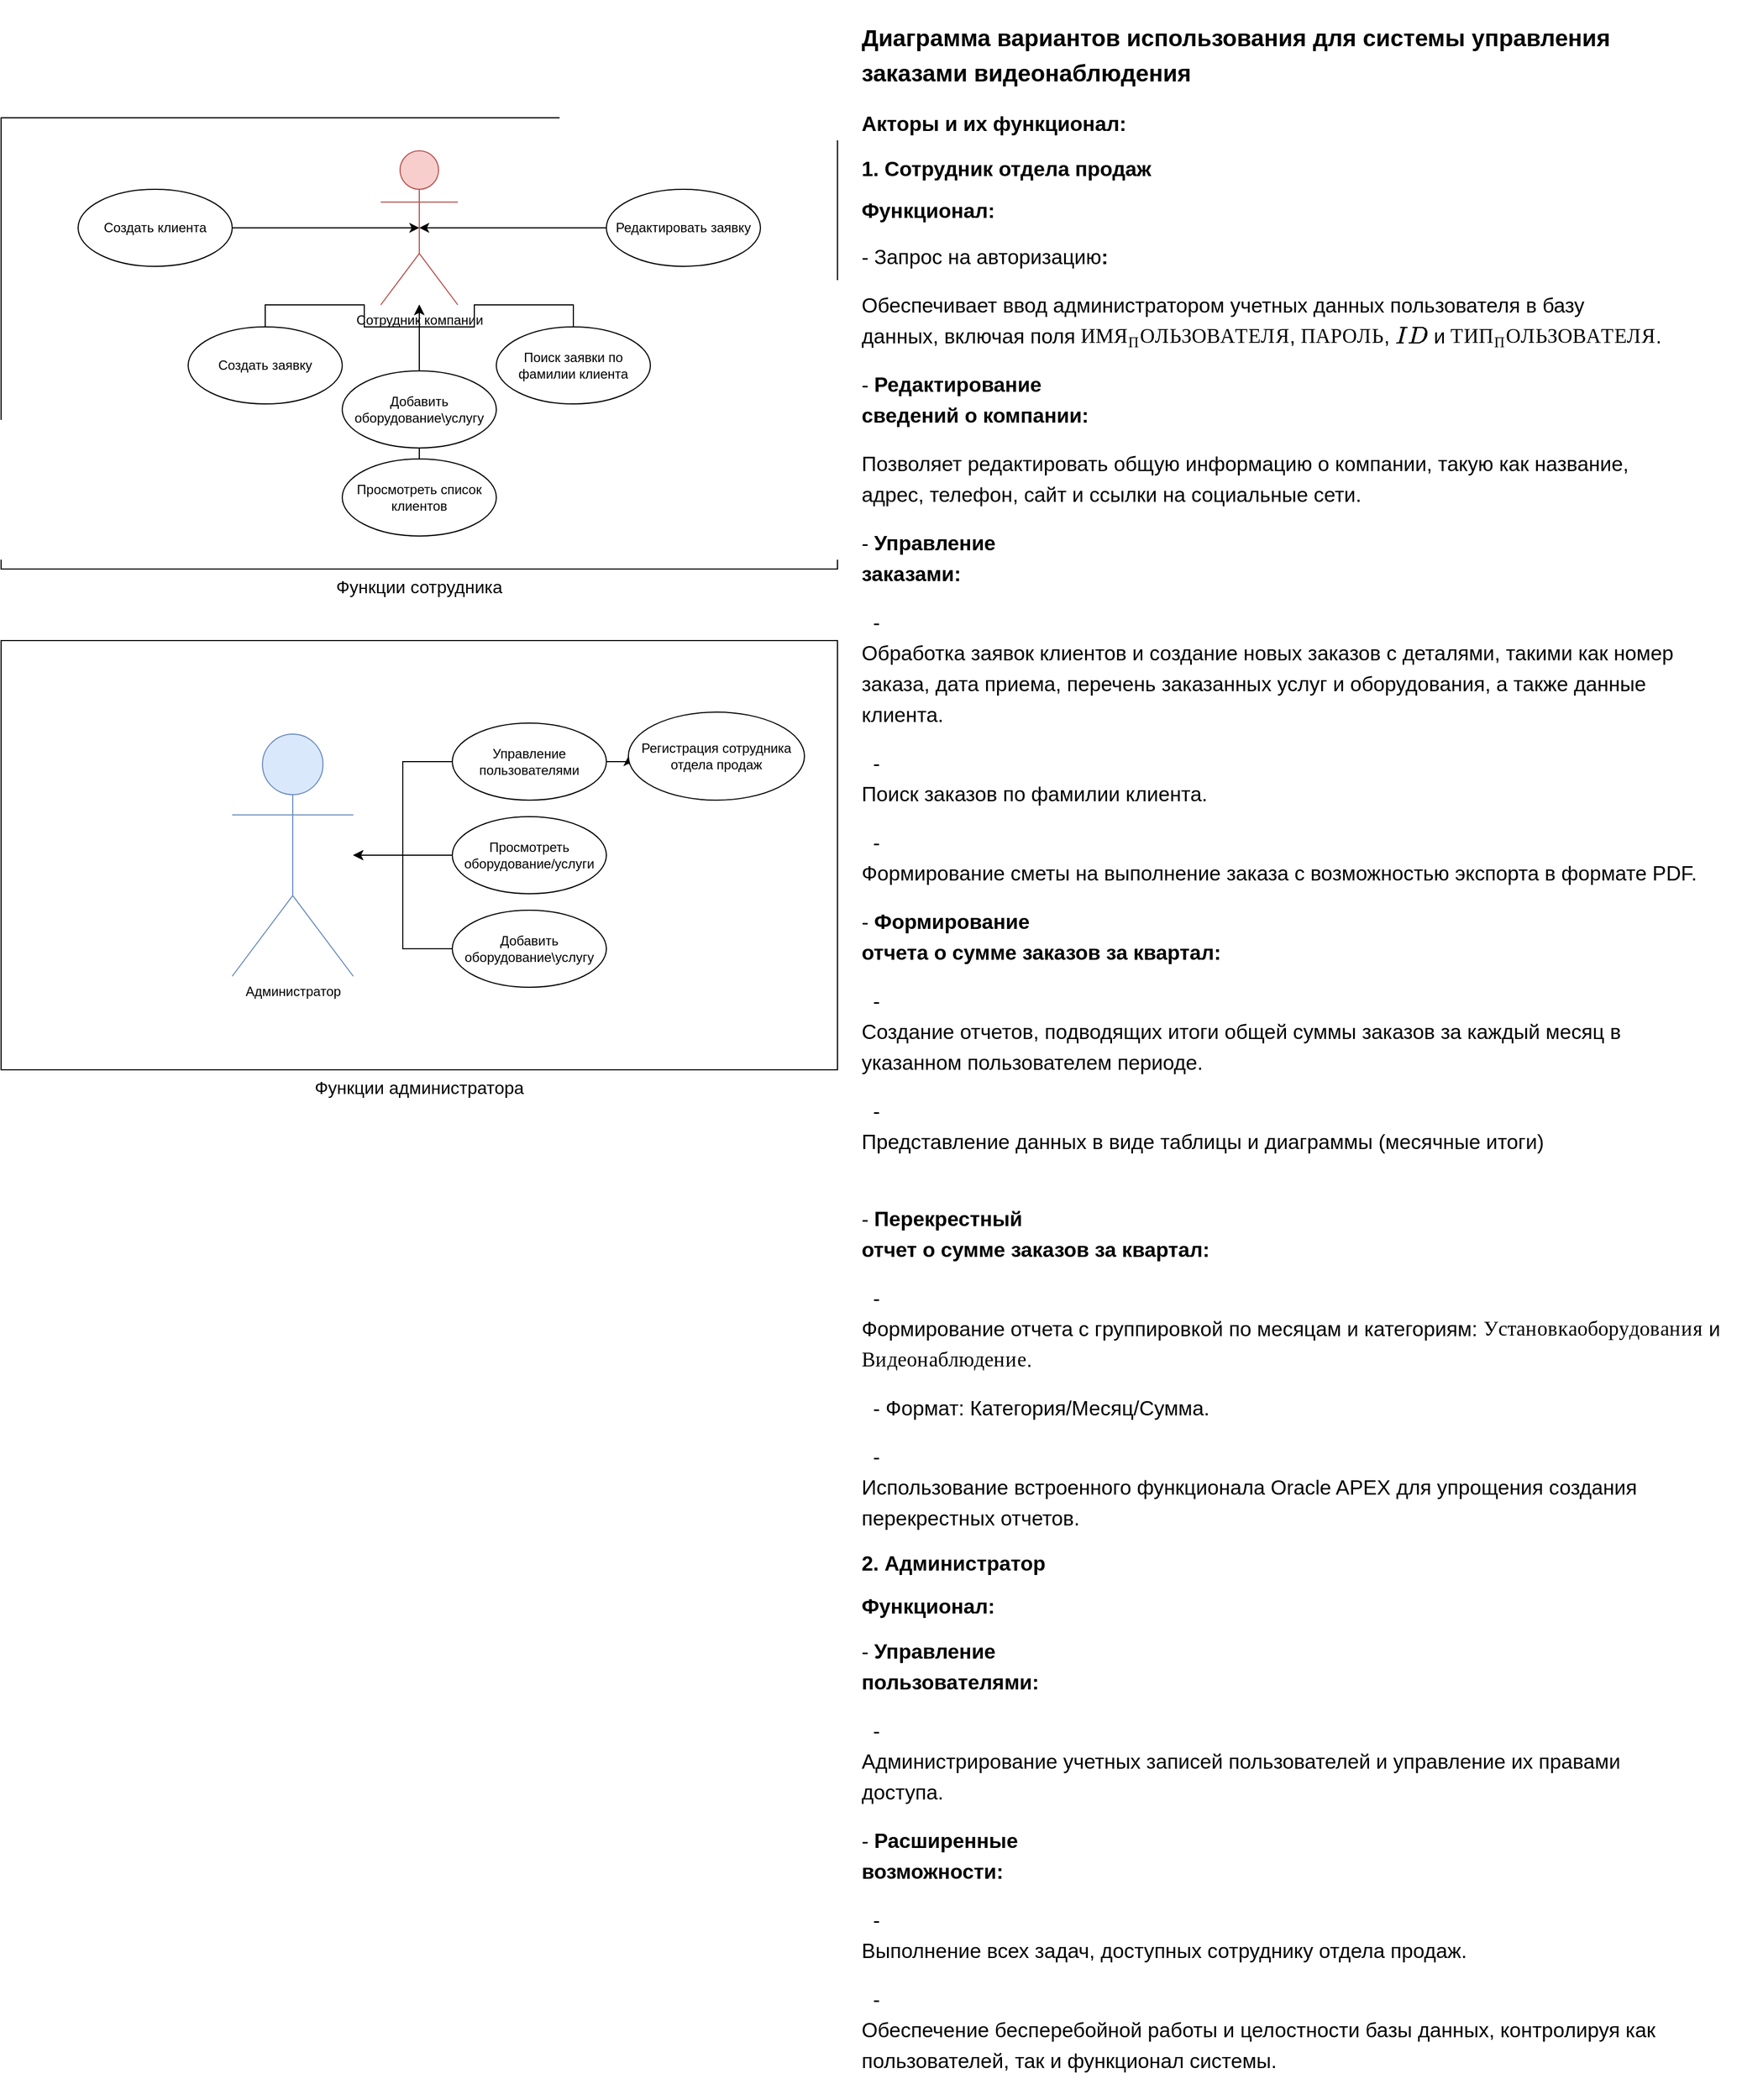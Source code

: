 <mxfile version="25.0.1">
  <diagram name="Страница — 1" id="PVugiQpbwFdGh3HvbZJp">
    <mxGraphModel dx="881" dy="1618" grid="1" gridSize="10" guides="1" tooltips="1" connect="1" arrows="1" fold="1" page="1" pageScale="1" pageWidth="827" pageHeight="1169" math="0" shadow="0">
      <root>
        <mxCell id="0" />
        <mxCell id="1" parent="0" />
        <mxCell id="kyWfykQ2zABLwTMB3iNx-63" value="&lt;span style=&quot;font-size: 16px;&quot;&gt;Функции администратора&lt;/span&gt;" style="html=1;whiteSpace=wrap;labelPosition=center;verticalLabelPosition=bottom;align=center;verticalAlign=top;" parent="1" vertex="1">
          <mxGeometry x="100" y="505" width="760" height="390" as="geometry" />
        </mxCell>
        <mxCell id="kyWfykQ2zABLwTMB3iNx-62" value="Функции сотрудника" style="html=1;whiteSpace=wrap;labelPosition=center;verticalLabelPosition=bottom;align=center;verticalAlign=top;fontSize=16;" parent="1" vertex="1">
          <mxGeometry x="100" y="30" width="760" height="410" as="geometry" />
        </mxCell>
        <mxCell id="kyWfykQ2zABLwTMB3iNx-1" value="Сотрудник компании" style="shape=umlActor;verticalLabelPosition=bottom;verticalAlign=top;html=1;outlineConnect=0;fillColor=#f8cecc;strokeColor=#b85450;" parent="1" vertex="1">
          <mxGeometry x="445" y="60" width="70" height="140" as="geometry" />
        </mxCell>
        <mxCell id="kyWfykQ2zABLwTMB3iNx-2" value="Администратор" style="shape=umlActor;verticalLabelPosition=bottom;verticalAlign=top;html=1;outlineConnect=0;fillColor=#dae8fc;strokeColor=#6c8ebf;" parent="1" vertex="1">
          <mxGeometry x="310" y="590" width="110" height="220" as="geometry" />
        </mxCell>
        <mxCell id="kyWfykQ2zABLwTMB3iNx-45" style="edgeStyle=orthogonalEdgeStyle;rounded=0;orthogonalLoop=1;jettySize=auto;html=1;exitX=0.5;exitY=0;exitDx=0;exitDy=0;" parent="1" source="kyWfykQ2zABLwTMB3iNx-5" target="kyWfykQ2zABLwTMB3iNx-1" edge="1">
          <mxGeometry relative="1" as="geometry" />
        </mxCell>
        <mxCell id="kyWfykQ2zABLwTMB3iNx-6" value="Создать клиента" style="ellipse;whiteSpace=wrap;html=1;" parent="1" vertex="1">
          <mxGeometry x="170" y="95" width="140" height="70" as="geometry" />
        </mxCell>
        <mxCell id="kyWfykQ2zABLwTMB3iNx-52" style="edgeStyle=orthogonalEdgeStyle;rounded=0;orthogonalLoop=1;jettySize=auto;html=1;exitX=0.5;exitY=0;exitDx=0;exitDy=0;" parent="1" source="kyWfykQ2zABLwTMB3iNx-7" target="kyWfykQ2zABLwTMB3iNx-1" edge="1">
          <mxGeometry relative="1" as="geometry" />
        </mxCell>
        <mxCell id="kyWfykQ2zABLwTMB3iNx-7" value="Просмотреть список клиентов" style="ellipse;whiteSpace=wrap;html=1;" parent="1" vertex="1">
          <mxGeometry x="410" y="340" width="140" height="70" as="geometry" />
        </mxCell>
        <mxCell id="kyWfykQ2zABLwTMB3iNx-65" style="edgeStyle=orthogonalEdgeStyle;rounded=0;orthogonalLoop=1;jettySize=auto;html=1;exitX=0;exitY=0.5;exitDx=0;exitDy=0;entryX=0.5;entryY=0.5;entryDx=0;entryDy=0;entryPerimeter=0;" parent="1" source="kyWfykQ2zABLwTMB3iNx-8" target="kyWfykQ2zABLwTMB3iNx-1" edge="1">
          <mxGeometry relative="1" as="geometry" />
        </mxCell>
        <mxCell id="kyWfykQ2zABLwTMB3iNx-8" value="Редактировать заявку" style="ellipse;whiteSpace=wrap;html=1;" parent="1" vertex="1">
          <mxGeometry x="650" y="95" width="140" height="70" as="geometry" />
        </mxCell>
        <mxCell id="kyWfykQ2zABLwTMB3iNx-51" style="edgeStyle=orthogonalEdgeStyle;rounded=0;orthogonalLoop=1;jettySize=auto;html=1;exitX=0.5;exitY=0;exitDx=0;exitDy=0;" parent="1" source="kyWfykQ2zABLwTMB3iNx-5" target="kyWfykQ2zABLwTMB3iNx-1" edge="1">
          <mxGeometry relative="1" as="geometry" />
        </mxCell>
        <mxCell id="kyWfykQ2zABLwTMB3iNx-55" style="edgeStyle=orthogonalEdgeStyle;rounded=0;orthogonalLoop=1;jettySize=auto;html=1;exitX=0.5;exitY=0;exitDx=0;exitDy=0;" parent="1" source="kyWfykQ2zABLwTMB3iNx-9" target="kyWfykQ2zABLwTMB3iNx-1" edge="1">
          <mxGeometry relative="1" as="geometry" />
        </mxCell>
        <mxCell id="kyWfykQ2zABLwTMB3iNx-53" style="edgeStyle=orthogonalEdgeStyle;rounded=0;orthogonalLoop=1;jettySize=auto;html=1;exitX=0.5;exitY=0;exitDx=0;exitDy=0;" parent="1" source="kyWfykQ2zABLwTMB3iNx-9" target="kyWfykQ2zABLwTMB3iNx-1" edge="1">
          <mxGeometry relative="1" as="geometry" />
        </mxCell>
        <mxCell id="kyWfykQ2zABLwTMB3iNx-57" style="edgeStyle=orthogonalEdgeStyle;rounded=0;orthogonalLoop=1;jettySize=auto;html=1;exitX=0.5;exitY=0;exitDx=0;exitDy=0;" parent="1" source="kyWfykQ2zABLwTMB3iNx-10" target="kyWfykQ2zABLwTMB3iNx-1" edge="1">
          <mxGeometry relative="1" as="geometry" />
        </mxCell>
        <mxCell id="kyWfykQ2zABLwTMB3iNx-10" value="Поиск заявки по фамилии клиента" style="ellipse;whiteSpace=wrap;html=1;" parent="1" vertex="1">
          <mxGeometry x="550" y="220" width="140" height="70" as="geometry" />
        </mxCell>
        <mxCell id="kyWfykQ2zABLwTMB3iNx-58" style="edgeStyle=orthogonalEdgeStyle;rounded=0;orthogonalLoop=1;jettySize=auto;html=1;exitX=0;exitY=0.5;exitDx=0;exitDy=0;" parent="1" source="kyWfykQ2zABLwTMB3iNx-13" target="kyWfykQ2zABLwTMB3iNx-2" edge="1">
          <mxGeometry relative="1" as="geometry" />
        </mxCell>
        <mxCell id="kyWfykQ2zABLwTMB3iNx-13" value="Просмотреть оборудование/услуги" style="ellipse;whiteSpace=wrap;html=1;" parent="1" vertex="1">
          <mxGeometry x="510" y="665" width="140" height="70" as="geometry" />
        </mxCell>
        <mxCell id="kyWfykQ2zABLwTMB3iNx-59" value="" style="edgeStyle=orthogonalEdgeStyle;rounded=0;orthogonalLoop=1;jettySize=auto;html=1;" parent="1" source="kyWfykQ2zABLwTMB3iNx-14" target="kyWfykQ2zABLwTMB3iNx-2" edge="1">
          <mxGeometry relative="1" as="geometry" />
        </mxCell>
        <mxCell id="kyWfykQ2zABLwTMB3iNx-14" value="Добавить оборудование\услугу" style="ellipse;whiteSpace=wrap;html=1;" parent="1" vertex="1">
          <mxGeometry x="510" y="750" width="140" height="70" as="geometry" />
        </mxCell>
        <mxCell id="kyWfykQ2zABLwTMB3iNx-61" style="edgeStyle=orthogonalEdgeStyle;rounded=0;orthogonalLoop=1;jettySize=auto;html=1;exitX=0;exitY=0.5;exitDx=0;exitDy=0;" parent="1" source="kyWfykQ2zABLwTMB3iNx-15" target="kyWfykQ2zABLwTMB3iNx-2" edge="1">
          <mxGeometry relative="1" as="geometry">
            <Array as="points">
              <mxPoint x="465" y="615" />
              <mxPoint x="465" y="700" />
            </Array>
          </mxGeometry>
        </mxCell>
        <mxCell id="6UCJ180wbrHKzX48nUY--5" style="edgeStyle=orthogonalEdgeStyle;rounded=0;orthogonalLoop=1;jettySize=auto;html=1;exitX=1;exitY=0.5;exitDx=0;exitDy=0;" edge="1" parent="1" source="kyWfykQ2zABLwTMB3iNx-15" target="6UCJ180wbrHKzX48nUY--3">
          <mxGeometry relative="1" as="geometry" />
        </mxCell>
        <mxCell id="kyWfykQ2zABLwTMB3iNx-15" value="Управление пользователями" style="ellipse;whiteSpace=wrap;html=1;" parent="1" vertex="1">
          <mxGeometry x="510" y="580" width="140" height="70" as="geometry" />
        </mxCell>
        <mxCell id="kyWfykQ2zABLwTMB3iNx-5" value="Создать заявку" style="ellipse;whiteSpace=wrap;html=1;" parent="1" vertex="1">
          <mxGeometry x="270" y="220" width="140" height="70" as="geometry" />
        </mxCell>
        <mxCell id="kyWfykQ2zABLwTMB3iNx-9" value="Добавить оборудование\услугу" style="ellipse;whiteSpace=wrap;html=1;" parent="1" vertex="1">
          <mxGeometry x="410" y="260" width="140" height="70" as="geometry" />
        </mxCell>
        <mxCell id="kyWfykQ2zABLwTMB3iNx-64" style="edgeStyle=orthogonalEdgeStyle;rounded=0;orthogonalLoop=1;jettySize=auto;html=1;exitX=1;exitY=0.5;exitDx=0;exitDy=0;entryX=0.5;entryY=0.5;entryDx=0;entryDy=0;entryPerimeter=0;" parent="1" source="kyWfykQ2zABLwTMB3iNx-6" target="kyWfykQ2zABLwTMB3iNx-1" edge="1">
          <mxGeometry relative="1" as="geometry" />
        </mxCell>
        <mxCell id="6UCJ180wbrHKzX48nUY--2" value="&lt;p class=&quot;MsoNormal&quot; style=&quot;margin-bottom:12.0pt;text-indent:0cm&quot;&gt;&lt;b style=&quot;mso-bidi-font-weight:normal&quot;&gt;&lt;span style=&quot;font-size:16.0pt;mso-bidi-font-size:&lt;br/&gt;14.0pt;line-height:150%;mso-fareast-font-family:&amp;quot;Times New Roman&amp;quot;;color:black;&lt;br/&gt;mso-fareast-language:RU&quot;&gt;Диаграмма вариантов использования для системы управления&lt;br&gt;заказами видеонаблюдения&lt;/span&gt;&lt;/b&gt;&lt;/p&gt;&lt;p class=&quot;MsoNormal&quot; style=&quot;margin-bottom:12.0pt;text-indent:0cm&quot;&gt;&lt;b style=&quot;mso-bidi-font-weight:normal&quot;&gt;&lt;span style=&quot;font-size:14.0pt;line-height:&lt;br/&gt;150%;mso-fareast-font-family:&amp;quot;Times New Roman&amp;quot;;color:black;mso-fareast-language:&lt;br/&gt;RU&quot;&gt;Акторы и их функционал&lt;/span&gt;&lt;/b&gt;&lt;b style=&quot;mso-bidi-font-weight:normal&quot;&gt;&lt;span style=&quot;font-size:14.0pt;line-height:150%;color:black;mso-fareast-language:JA&quot;&gt;:&lt;/span&gt;&lt;/b&gt;&lt;/p&gt;&lt;p class=&quot;MsoNormal&quot; style=&quot;margin-bottom:12.0pt;text-indent:0cm&quot;&gt;&lt;b style=&quot;mso-bidi-font-weight:normal&quot;&gt;&lt;span style=&quot;font-size:14.0pt;line-height:&lt;br/&gt;150%;mso-fareast-font-family:&amp;quot;Times New Roman&amp;quot;;color:black;mso-fareast-language:&lt;br/&gt;RU&quot;&gt;1. Сотрудник отдела продаж&lt;/span&gt;&lt;/b&gt;&lt;/p&gt;&lt;p class=&quot;MsoNormal&quot; style=&quot;margin-bottom:12.0pt;text-indent:0cm&quot;&gt;&lt;b style=&quot;mso-bidi-font-weight:normal&quot;&gt;&lt;span style=&quot;font-size:14.0pt;line-height:&lt;br/&gt;150%;mso-fareast-font-family:&amp;quot;Times New Roman&amp;quot;;color:black;mso-fareast-language:&lt;br/&gt;RU&quot;&gt;Функционал:&lt;/span&gt;&lt;/b&gt;&lt;/p&gt;&lt;p class=&quot;MsoNormal&quot; style=&quot;margin-bottom:12.0pt;text-indent:0cm&quot;&gt;&lt;span style=&quot;font-size:14.0pt;line-height:150%;mso-fareast-font-family:&amp;quot;Times New Roman&amp;quot;;&lt;br/&gt;color:black;mso-fareast-language:RU&quot;&gt;- Запрос на авторизацию&lt;b style=&quot;mso-bidi-font-weight:normal&quot;&gt;:&lt;/b&gt;&lt;/span&gt;&lt;/p&gt;&lt;p class=&quot;MsoNormal&quot; style=&quot;margin-bottom:12.0pt;text-indent:0cm&quot;&gt;&lt;span style=&quot;font-size:14.0pt;line-height:150%;mso-fareast-font-family:&amp;quot;Times New Roman&amp;quot;;&lt;br/&gt;color:black;mso-fareast-language:RU&quot;&gt;Обеспечивает ввод администратором учетных данных пользователя в базу&lt;br&gt;данных, включая поля `ИМЯ_ПОЛЬЗОВАТЕЛЯ`, `ПАРОЛЬ`, `ID` и `ТИП_ПОЛЬЗОВАТЕЛЯ`.&lt;/span&gt;&lt;/p&gt;&lt;p class=&quot;MsoNormal&quot; style=&quot;margin-bottom:12.0pt;text-indent:0cm&quot;&gt;&lt;span style=&quot;font-size:14.0pt;line-height:150%;mso-fareast-font-family:&amp;quot;Times New Roman&amp;quot;;&lt;br/&gt;color:black;mso-fareast-language:RU&quot;&gt;- &lt;b style=&quot;mso-bidi-font-weight:normal&quot;&gt;Редактирование&lt;br&gt;сведений о компании:&lt;/b&gt;&lt;/span&gt;&lt;/p&gt;&lt;p class=&quot;MsoNormal&quot; style=&quot;margin-bottom:12.0pt;text-indent:0cm&quot;&gt;&lt;span style=&quot;font-size:14.0pt;line-height:150%;mso-fareast-font-family:&amp;quot;Times New Roman&amp;quot;;&lt;br/&gt;color:black;mso-fareast-language:RU&quot;&gt;Позволяет редактировать общую информацию о компании, такую как название,&lt;br&gt;адрес, телефон, сайт и ссылки на социальные сети.&lt;/span&gt;&lt;/p&gt;&lt;p class=&quot;MsoNormal&quot; style=&quot;margin-bottom:12.0pt;text-indent:0cm&quot;&gt;&lt;span style=&quot;font-size:14.0pt;line-height:150%;mso-fareast-font-family:&amp;quot;Times New Roman&amp;quot;;&lt;br/&gt;color:black;mso-fareast-language:RU&quot;&gt;- &lt;b style=&quot;mso-bidi-font-weight:normal&quot;&gt;Управление&lt;br&gt;заказами:&lt;/b&gt;&lt;/span&gt;&lt;/p&gt;&lt;p class=&quot;MsoNormal&quot; style=&quot;margin-bottom:12.0pt;text-indent:0cm&quot;&gt;&lt;span style=&quot;font-size:14.0pt;line-height:150%;mso-fareast-font-family:&amp;quot;Times New Roman&amp;quot;;&lt;br/&gt;color:black;mso-fareast-language:RU&quot;&gt;&lt;span style=&quot;mso-spacerun:yes&quot;&gt;&amp;nbsp; &lt;/span&gt;-&lt;br&gt;Обработка заявок клиентов и создание новых заказов с деталями, такими как номер&lt;br&gt;заказа, дата приема, перечень заказанных услуг и оборудования, а также данные&lt;br&gt;клиента.&lt;/span&gt;&lt;/p&gt;&lt;p class=&quot;MsoNormal&quot; style=&quot;margin-bottom:12.0pt;text-indent:0cm&quot;&gt;&lt;span style=&quot;font-size:14.0pt;line-height:150%;mso-fareast-font-family:&amp;quot;Times New Roman&amp;quot;;&lt;br/&gt;color:black;mso-fareast-language:RU&quot;&gt;&lt;span style=&quot;mso-spacerun:yes&quot;&gt;&amp;nbsp; &lt;/span&gt;-&lt;br&gt;Поиск заказов по фамилии клиента.&lt;/span&gt;&lt;/p&gt;&lt;p class=&quot;MsoNormal&quot; style=&quot;margin-bottom:12.0pt;text-indent:0cm&quot;&gt;&lt;span style=&quot;font-size:14.0pt;line-height:150%;mso-fareast-font-family:&amp;quot;Times New Roman&amp;quot;;&lt;br/&gt;color:black;mso-fareast-language:RU&quot;&gt;&lt;span style=&quot;mso-spacerun:yes&quot;&gt;&amp;nbsp; &lt;/span&gt;-&lt;br&gt;Формирование сметы на выполнение заказа с возможностью экспорта в формате PDF.&lt;/span&gt;&lt;/p&gt;&lt;p class=&quot;MsoNormal&quot; style=&quot;margin-bottom:12.0pt;text-indent:0cm&quot;&gt;&lt;span style=&quot;font-size:14.0pt;line-height:150%;mso-fareast-font-family:&amp;quot;Times New Roman&amp;quot;;&lt;br/&gt;color:black;mso-fareast-language:RU&quot;&gt;- &lt;b style=&quot;mso-bidi-font-weight:normal&quot;&gt;Формирование&lt;br&gt;отчета о сумме заказов за квартал:&lt;/b&gt;&lt;/span&gt;&lt;/p&gt;&lt;p class=&quot;MsoNormal&quot; style=&quot;margin-bottom:12.0pt;text-indent:0cm&quot;&gt;&lt;span style=&quot;font-size:14.0pt;line-height:150%;mso-fareast-font-family:&amp;quot;Times New Roman&amp;quot;;&lt;br/&gt;color:black;mso-fareast-language:RU&quot;&gt;&lt;span style=&quot;mso-spacerun:yes&quot;&gt;&amp;nbsp; &lt;/span&gt;-&lt;br&gt;Создание отчетов, подводящих итоги общей суммы заказов за каждый месяц в&lt;br&gt;указанном пользователем периоде.&lt;/span&gt;&lt;/p&gt;&lt;p class=&quot;MsoNormal&quot; style=&quot;margin-bottom:12.0pt;text-indent:0cm&quot;&gt;&lt;span style=&quot;font-size:14.0pt;line-height:150%;mso-fareast-font-family:&amp;quot;Times New Roman&amp;quot;;&lt;br/&gt;color:black;mso-fareast-language:RU&quot;&gt;&lt;span style=&quot;mso-spacerun:yes&quot;&gt;&amp;nbsp; &lt;/span&gt;-&lt;br&gt;Представление данных в виде таблицы и диаграммы (месячные итоги)&lt;/span&gt;&lt;/p&gt;&lt;br&gt;&lt;p class=&quot;MsoNormal&quot; style=&quot;margin-bottom:12.0pt;text-indent:0cm&quot;&gt;&lt;span style=&quot;font-size:14.0pt;line-height:150%;mso-fareast-font-family:&amp;quot;Times New Roman&amp;quot;;&lt;br/&gt;color:black;mso-fareast-language:RU&quot;&gt;- &lt;b style=&quot;mso-bidi-font-weight:normal&quot;&gt;Перекрестный&lt;br&gt;отчет о сумме заказов за квартал:&lt;/b&gt;&lt;/span&gt;&lt;/p&gt;&lt;p class=&quot;MsoNormal&quot; style=&quot;margin-bottom:12.0pt;text-indent:0cm&quot;&gt;&lt;span style=&quot;font-size:14.0pt;line-height:150%;mso-fareast-font-family:&amp;quot;Times New Roman&amp;quot;;&lt;br/&gt;color:black;mso-fareast-language:RU&quot;&gt;&lt;span style=&quot;mso-spacerun:yes&quot;&gt;&amp;nbsp; &lt;/span&gt;-&lt;br&gt;Формирование отчета с группировкой по месяцам и категориям: `Установка&lt;br&gt;оборудования` и `Видеонаблюдение`.&lt;/span&gt;&lt;/p&gt;&lt;p class=&quot;MsoNormal&quot; style=&quot;margin-bottom:12.0pt;text-indent:0cm&quot;&gt;&lt;span style=&quot;font-size:14.0pt;line-height:150%;mso-fareast-font-family:&amp;quot;Times New Roman&amp;quot;;&lt;br/&gt;color:black;mso-fareast-language:RU&quot;&gt;&lt;span style=&quot;mso-spacerun:yes&quot;&gt;&amp;nbsp;&lt;/span&gt;&lt;span style=&quot;mso-spacerun:yes&quot;&gt;&amp;nbsp;&lt;/span&gt;- Формат: Категория/Месяц/Сумма.&lt;/span&gt;&lt;/p&gt;&lt;p class=&quot;MsoNormal&quot; style=&quot;margin-bottom:12.0pt;text-indent:0cm&quot;&gt;&lt;span style=&quot;font-size:14.0pt;line-height:150%;mso-fareast-font-family:&amp;quot;Times New Roman&amp;quot;;&lt;br/&gt;color:black;mso-fareast-language:RU&quot;&gt;&lt;span style=&quot;mso-spacerun:yes&quot;&gt;&amp;nbsp; &lt;/span&gt;-&lt;br&gt;Использование встроенного функционала Oracle APEX для упрощения создания&lt;br&gt;перекрестных отчетов.&lt;/span&gt;&lt;/p&gt;&lt;p class=&quot;MsoNormal&quot; style=&quot;margin-bottom:12.0pt;text-indent:0cm&quot;&gt;&lt;b style=&quot;mso-bidi-font-weight:normal&quot;&gt;&lt;span style=&quot;font-size:14.0pt;line-height:&lt;br/&gt;150%;mso-fareast-font-family:&amp;quot;Times New Roman&amp;quot;;color:black;mso-fareast-language:&lt;br/&gt;RU&quot;&gt;2. Администратор&lt;/span&gt;&lt;/b&gt;&lt;/p&gt;&lt;p class=&quot;MsoNormal&quot; style=&quot;margin-bottom:12.0pt;text-indent:0cm&quot;&gt;&lt;b style=&quot;mso-bidi-font-weight:normal&quot;&gt;&lt;span style=&quot;font-size:14.0pt;line-height:&lt;br/&gt;150%;mso-fareast-font-family:&amp;quot;Times New Roman&amp;quot;;color:black;mso-fareast-language:&lt;br/&gt;RU&quot;&gt;Функционал:&lt;/span&gt;&lt;/b&gt;&lt;/p&gt;&lt;p class=&quot;MsoNormal&quot; style=&quot;margin-bottom:12.0pt;text-indent:0cm&quot;&gt;&lt;span style=&quot;font-size:14.0pt;line-height:150%;mso-fareast-font-family:&amp;quot;Times New Roman&amp;quot;;&lt;br/&gt;color:black;mso-fareast-language:RU&quot;&gt;- &lt;b style=&quot;mso-bidi-font-weight:normal&quot;&gt;Управление&lt;br&gt;пользователями:&lt;/b&gt;&lt;/span&gt;&lt;/p&gt;&lt;p class=&quot;MsoNormal&quot; style=&quot;margin-bottom:12.0pt;text-indent:0cm&quot;&gt;&lt;span style=&quot;font-size:14.0pt;line-height:150%;mso-fareast-font-family:&amp;quot;Times New Roman&amp;quot;;&lt;br/&gt;color:black;mso-fareast-language:RU&quot;&gt;&lt;span style=&quot;mso-spacerun:yes&quot;&gt;&amp;nbsp; &lt;/span&gt;-&lt;br&gt;Администрирование учетных записей пользователей и управление их правами&lt;br&gt;доступа.&lt;/span&gt;&lt;/p&gt;&lt;p class=&quot;MsoNormal&quot; style=&quot;margin-bottom:12.0pt;text-indent:0cm&quot;&gt;&lt;span style=&quot;font-size:14.0pt;line-height:150%;mso-fareast-font-family:&amp;quot;Times New Roman&amp;quot;;&lt;br/&gt;color:black;mso-fareast-language:RU&quot;&gt;- &lt;b style=&quot;mso-bidi-font-weight:normal&quot;&gt;Расширенные&lt;br&gt;возможности:&lt;/b&gt;&lt;/span&gt;&lt;/p&gt;&lt;p class=&quot;MsoNormal&quot; style=&quot;margin-bottom:12.0pt;text-indent:0cm&quot;&gt;&lt;span style=&quot;font-size:14.0pt;line-height:150%;mso-fareast-font-family:&amp;quot;Times New Roman&amp;quot;;&lt;br/&gt;color:black;mso-fareast-language:RU&quot;&gt;&lt;span style=&quot;mso-spacerun:yes&quot;&gt;&amp;nbsp; &lt;/span&gt;-&lt;br&gt;Выполнение всех задач, доступных сотруднику отдела продаж.&lt;/span&gt;&lt;/p&gt;&lt;p class=&quot;MsoNormal&quot; style=&quot;margin-bottom:12.0pt;text-indent:0cm&quot;&gt;&lt;span style=&quot;font-size:14.0pt;line-height:150%;mso-fareast-font-family:&amp;quot;Times New Roman&amp;quot;;&lt;br/&gt;color:black;mso-fareast-language:RU&quot;&gt;&lt;span style=&quot;mso-spacerun:yes&quot;&gt;&amp;nbsp; &lt;/span&gt;-&lt;br&gt;Обеспечение бесперебойной работы и целостности базы данных, контролируя как&lt;br&gt;пользователей, так и функционал системы.&lt;/span&gt;&lt;/p&gt;" style="text;whiteSpace=wrap;html=1;" vertex="1" parent="1">
          <mxGeometry x="880" y="-77" width="820" height="1907" as="geometry" />
        </mxCell>
        <mxCell id="6UCJ180wbrHKzX48nUY--3" value="Регистрация сотрудника отдела продаж" style="ellipse;whiteSpace=wrap;html=1;" vertex="1" parent="1">
          <mxGeometry x="670" y="570" width="160" height="80" as="geometry" />
        </mxCell>
      </root>
    </mxGraphModel>
  </diagram>
</mxfile>
